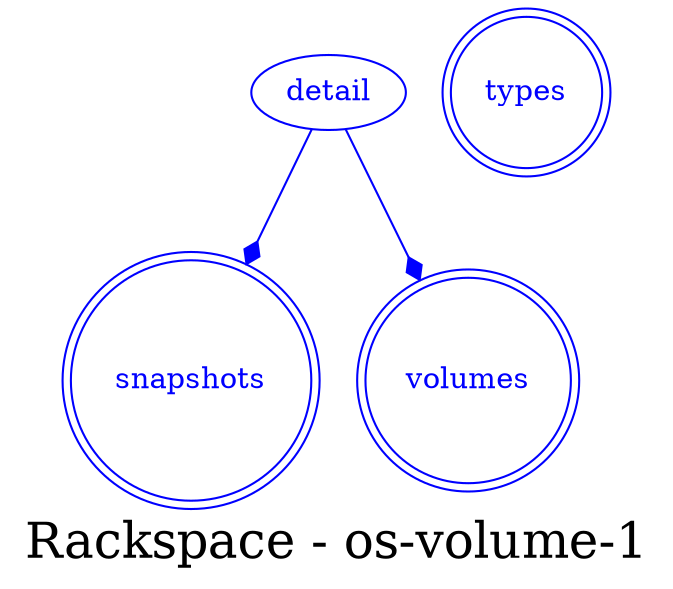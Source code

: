digraph LexiconGraph {
graph[label="Rackspace - os-volume-1", fontsize=24]
splines=true
"snapshots" [color=blue, fontcolor=blue, shape=doublecircle]
"volumes" [color=blue, fontcolor=blue, shape=doublecircle]
"types" [color=blue, fontcolor=blue, shape=doublecircle]
"detail" -> "snapshots" [color=blue, fontcolor=blue, arrowhead=diamond, arrowtail=none]
"detail" [color=blue, fontcolor=blue, shape=ellipse]
"detail" -> "volumes" [color=blue, fontcolor=blue, arrowhead=diamond, arrowtail=none]
}
